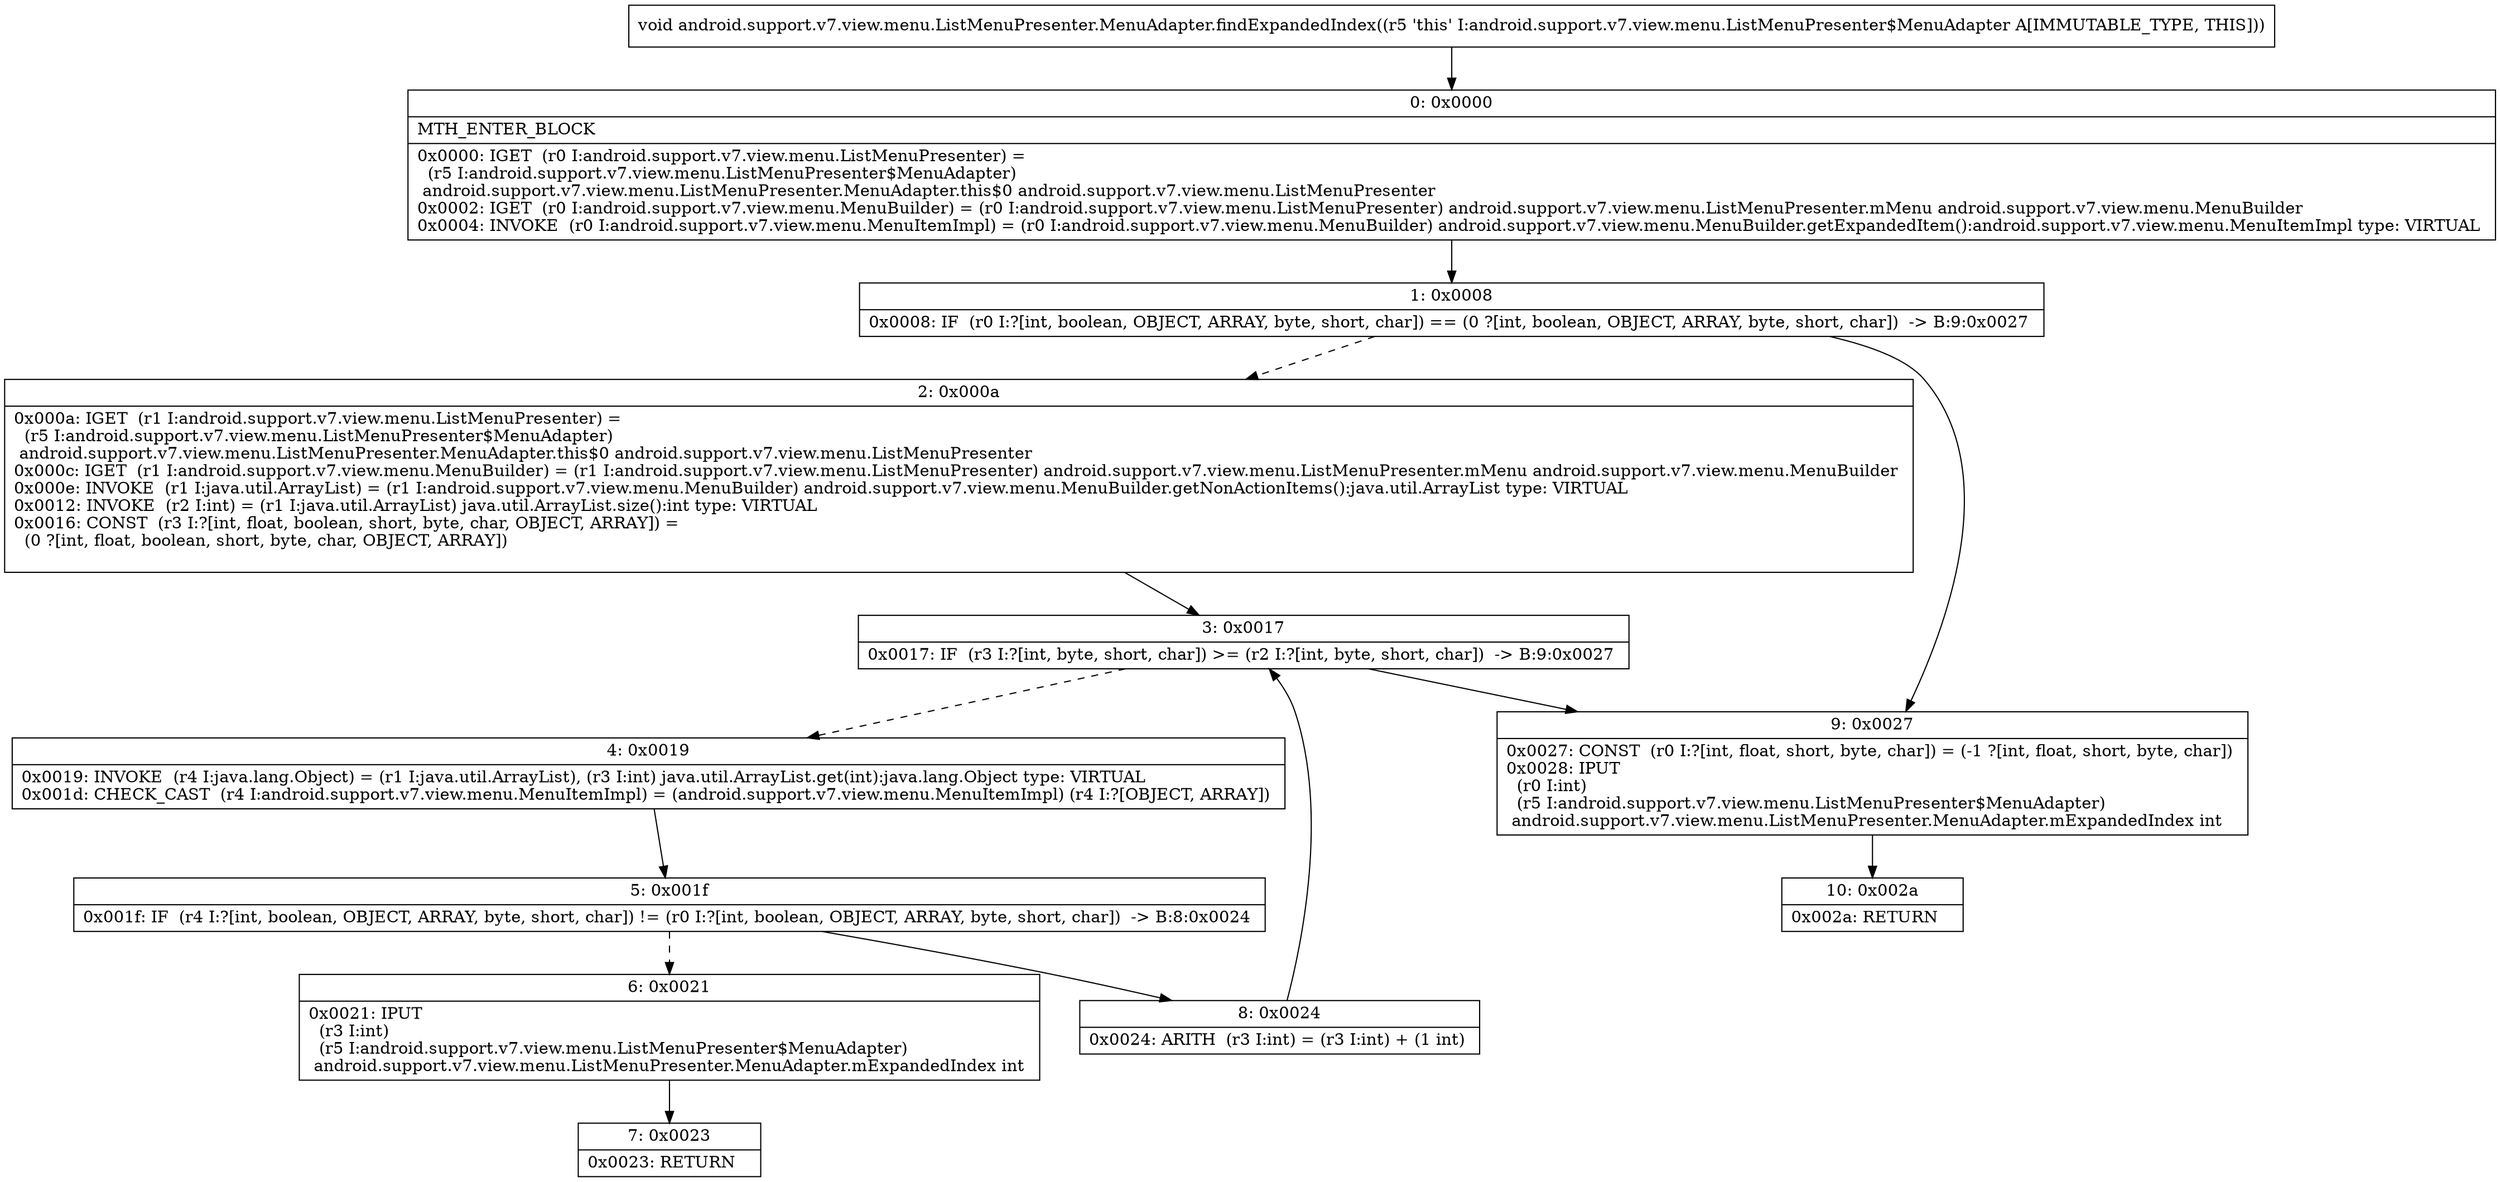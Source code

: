 digraph "CFG forandroid.support.v7.view.menu.ListMenuPresenter.MenuAdapter.findExpandedIndex()V" {
Node_0 [shape=record,label="{0\:\ 0x0000|MTH_ENTER_BLOCK\l|0x0000: IGET  (r0 I:android.support.v7.view.menu.ListMenuPresenter) = \l  (r5 I:android.support.v7.view.menu.ListMenuPresenter$MenuAdapter)\l android.support.v7.view.menu.ListMenuPresenter.MenuAdapter.this$0 android.support.v7.view.menu.ListMenuPresenter \l0x0002: IGET  (r0 I:android.support.v7.view.menu.MenuBuilder) = (r0 I:android.support.v7.view.menu.ListMenuPresenter) android.support.v7.view.menu.ListMenuPresenter.mMenu android.support.v7.view.menu.MenuBuilder \l0x0004: INVOKE  (r0 I:android.support.v7.view.menu.MenuItemImpl) = (r0 I:android.support.v7.view.menu.MenuBuilder) android.support.v7.view.menu.MenuBuilder.getExpandedItem():android.support.v7.view.menu.MenuItemImpl type: VIRTUAL \l}"];
Node_1 [shape=record,label="{1\:\ 0x0008|0x0008: IF  (r0 I:?[int, boolean, OBJECT, ARRAY, byte, short, char]) == (0 ?[int, boolean, OBJECT, ARRAY, byte, short, char])  \-\> B:9:0x0027 \l}"];
Node_2 [shape=record,label="{2\:\ 0x000a|0x000a: IGET  (r1 I:android.support.v7.view.menu.ListMenuPresenter) = \l  (r5 I:android.support.v7.view.menu.ListMenuPresenter$MenuAdapter)\l android.support.v7.view.menu.ListMenuPresenter.MenuAdapter.this$0 android.support.v7.view.menu.ListMenuPresenter \l0x000c: IGET  (r1 I:android.support.v7.view.menu.MenuBuilder) = (r1 I:android.support.v7.view.menu.ListMenuPresenter) android.support.v7.view.menu.ListMenuPresenter.mMenu android.support.v7.view.menu.MenuBuilder \l0x000e: INVOKE  (r1 I:java.util.ArrayList) = (r1 I:android.support.v7.view.menu.MenuBuilder) android.support.v7.view.menu.MenuBuilder.getNonActionItems():java.util.ArrayList type: VIRTUAL \l0x0012: INVOKE  (r2 I:int) = (r1 I:java.util.ArrayList) java.util.ArrayList.size():int type: VIRTUAL \l0x0016: CONST  (r3 I:?[int, float, boolean, short, byte, char, OBJECT, ARRAY]) = \l  (0 ?[int, float, boolean, short, byte, char, OBJECT, ARRAY])\l \l}"];
Node_3 [shape=record,label="{3\:\ 0x0017|0x0017: IF  (r3 I:?[int, byte, short, char]) \>= (r2 I:?[int, byte, short, char])  \-\> B:9:0x0027 \l}"];
Node_4 [shape=record,label="{4\:\ 0x0019|0x0019: INVOKE  (r4 I:java.lang.Object) = (r1 I:java.util.ArrayList), (r3 I:int) java.util.ArrayList.get(int):java.lang.Object type: VIRTUAL \l0x001d: CHECK_CAST  (r4 I:android.support.v7.view.menu.MenuItemImpl) = (android.support.v7.view.menu.MenuItemImpl) (r4 I:?[OBJECT, ARRAY]) \l}"];
Node_5 [shape=record,label="{5\:\ 0x001f|0x001f: IF  (r4 I:?[int, boolean, OBJECT, ARRAY, byte, short, char]) != (r0 I:?[int, boolean, OBJECT, ARRAY, byte, short, char])  \-\> B:8:0x0024 \l}"];
Node_6 [shape=record,label="{6\:\ 0x0021|0x0021: IPUT  \l  (r3 I:int)\l  (r5 I:android.support.v7.view.menu.ListMenuPresenter$MenuAdapter)\l android.support.v7.view.menu.ListMenuPresenter.MenuAdapter.mExpandedIndex int \l}"];
Node_7 [shape=record,label="{7\:\ 0x0023|0x0023: RETURN   \l}"];
Node_8 [shape=record,label="{8\:\ 0x0024|0x0024: ARITH  (r3 I:int) = (r3 I:int) + (1 int) \l}"];
Node_9 [shape=record,label="{9\:\ 0x0027|0x0027: CONST  (r0 I:?[int, float, short, byte, char]) = (\-1 ?[int, float, short, byte, char]) \l0x0028: IPUT  \l  (r0 I:int)\l  (r5 I:android.support.v7.view.menu.ListMenuPresenter$MenuAdapter)\l android.support.v7.view.menu.ListMenuPresenter.MenuAdapter.mExpandedIndex int \l}"];
Node_10 [shape=record,label="{10\:\ 0x002a|0x002a: RETURN   \l}"];
MethodNode[shape=record,label="{void android.support.v7.view.menu.ListMenuPresenter.MenuAdapter.findExpandedIndex((r5 'this' I:android.support.v7.view.menu.ListMenuPresenter$MenuAdapter A[IMMUTABLE_TYPE, THIS])) }"];
MethodNode -> Node_0;
Node_0 -> Node_1;
Node_1 -> Node_2[style=dashed];
Node_1 -> Node_9;
Node_2 -> Node_3;
Node_3 -> Node_4[style=dashed];
Node_3 -> Node_9;
Node_4 -> Node_5;
Node_5 -> Node_6[style=dashed];
Node_5 -> Node_8;
Node_6 -> Node_7;
Node_8 -> Node_3;
Node_9 -> Node_10;
}

